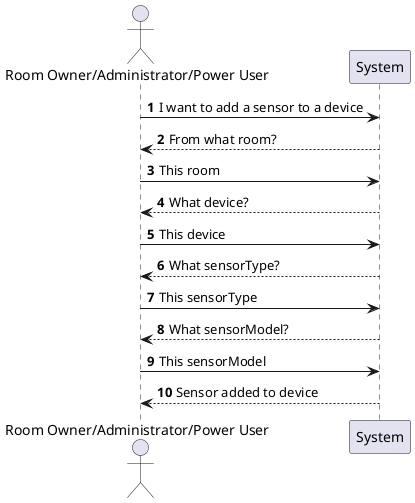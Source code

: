 @startuml
'https://plantuml.com/sequence-diagram

actor "Room Owner/Administrator/Power User" as RoomOwner
autonumber
RoomOwner -> System: I want to add a sensor to a device
System --> RoomOwner: From what room?
RoomOwner -> System: This room
System --> RoomOwner: What device?
RoomOwner -> System: This device
System --> RoomOwner: What sensorType?
RoomOwner -> System: This sensorType
System --> RoomOwner: What sensorModel?
RoomOwner -> System: This sensorModel
System --> RoomOwner: Sensor added to device



@enduml